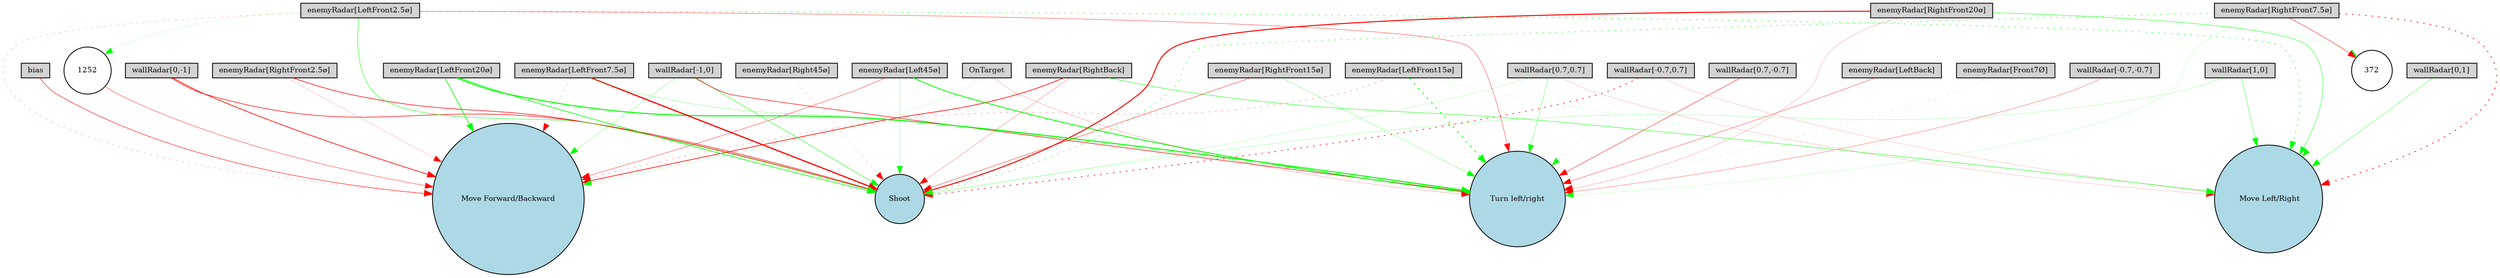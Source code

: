 digraph {
	node [fontsize=9 height=0.2 shape=circle width=0.2]
	"wallRadar[1,0]" [fillcolor=lightgray shape=box style=filled]
	"wallRadar[0,1]" [fillcolor=lightgray shape=box style=filled]
	"wallRadar[-1,0]" [fillcolor=lightgray shape=box style=filled]
	"wallRadar[0,-1]" [fillcolor=lightgray shape=box style=filled]
	"wallRadar[0.7,0.7]" [fillcolor=lightgray shape=box style=filled]
	"wallRadar[-0.7,0.7]" [fillcolor=lightgray shape=box style=filled]
	"wallRadar[-0.7,-0.7]" [fillcolor=lightgray shape=box style=filled]
	"wallRadar[0.7,-0.7]" [fillcolor=lightgray shape=box style=filled]
	"enemyRadar[RightBack]" [fillcolor=lightgray shape=box style=filled]
	"enemyRadar[LeftBack]" [fillcolor=lightgray shape=box style=filled]
	"enemyRadar[Right45ø]" [fillcolor=lightgray shape=box style=filled]
	"enemyRadar[Left45ø]" [fillcolor=lightgray shape=box style=filled]
	"enemyRadar[RightFront20ø]" [fillcolor=lightgray shape=box style=filled]
	"enemyRadar[LeftFront20ø]" [fillcolor=lightgray shape=box style=filled]
	"enemyRadar[RightFront15ø]" [fillcolor=lightgray shape=box style=filled]
	"enemyRadar[LeftFront15ø]" [fillcolor=lightgray shape=box style=filled]
	"enemyRadar[RightFront7.5ø]" [fillcolor=lightgray shape=box style=filled]
	"enemyRadar[LeftFront7.5ø]" [fillcolor=lightgray shape=box style=filled]
	"enemyRadar[RightFront2.5ø]" [fillcolor=lightgray shape=box style=filled]
	"enemyRadar[LeftFront2.5ø]" [fillcolor=lightgray shape=box style=filled]
	"enemyRadar[Front7Ø]" [fillcolor=lightgray shape=box style=filled]
	OnTarget [fillcolor=lightgray shape=box style=filled]
	bias [fillcolor=lightgray shape=box style=filled]
	Shoot [fillcolor=lightblue style=filled]
	"Move Forward/Backward" [fillcolor=lightblue style=filled]
	" Move Left/Right" [fillcolor=lightblue style=filled]
	"Turn left/right" [fillcolor=lightblue style=filled]
	1252 [fillcolor=white style=filled]
	372 [fillcolor=white style=filled]
	"wallRadar[0,-1]" -> "Move Forward/Backward" [color=red penwidth=0.8188247441859832 style=solid]
	"enemyRadar[LeftFront20ø]" -> "Move Forward/Backward" [color=green penwidth=0.7711819836303545 style=solid]
	"enemyRadar[RightFront15ø]" -> Shoot [color=red penwidth=0.4160709498723676 style=solid]
	"enemyRadar[RightBack]" -> " Move Left/Right" [color=green penwidth=0.4953396799256248 style=solid]
	"enemyRadar[LeftFront7.5ø]" -> Shoot [color=red penwidth=1.4421308148957142 style=solid]
	"enemyRadar[LeftFront2.5ø]" -> "Move Forward/Backward" [color=red penwidth=0.2252307949732437 style=dotted]
	"enemyRadar[RightFront20ø]" -> " Move Left/Right" [color=green penwidth=0.4410672559830676 style=solid]
	"enemyRadar[RightFront2.5ø]" -> Shoot [color=red penwidth=0.7152306046232475 style=solid]
	"enemyRadar[Front7Ø]" -> "Turn left/right" [color=red penwidth=0.13602858084682828 style=dotted]
	"enemyRadar[RightFront7.5ø]" -> "Turn left/right" [color=green penwidth=0.12507440377206788 style=solid]
	bias -> "Move Forward/Backward" [color=red penwidth=0.541366913620396 style=solid]
	"enemyRadar[RightFront7.5ø]" -> " Move Left/Right" [color=red penwidth=0.7982751290533138 style=dotted]
	"wallRadar[1,0]" -> Shoot [color=green penwidth=0.18017367106313142 style=solid]
	"enemyRadar[LeftFront15ø]" -> "Move Forward/Backward" [color=red penwidth=0.3000229032139141 style=dotted]
	"enemyRadar[Left45ø]" -> "Turn left/right" [color=green penwidth=1.035555928118918 style=solid]
	OnTarget -> "Move Forward/Backward" [color=green penwidth=0.10125126587653814 style=solid]
	"wallRadar[0,1]" -> " Move Left/Right" [color=green penwidth=0.32705570333156203 style=solid]
	"enemyRadar[RightFront7.5ø]" -> Shoot [color=green penwidth=0.5229688598257034 style=dotted]
	"enemyRadar[LeftFront20ø]" -> "Turn left/right" [color=green penwidth=1.250606775160776 style=solid]
	"enemyRadar[RightFront15ø]" -> "Turn left/right" [color=green penwidth=0.24475355085926837 style=solid]
	"enemyRadar[LeftFront20ø]" -> Shoot [color=green penwidth=0.7667305768360763 style=solid]
	"enemyRadar[LeftFront2.5ø]" -> "Turn left/right" [color=red penwidth=0.3798639627787621 style=solid]
	"wallRadar[-1,0]" -> Shoot [color=green penwidth=0.4880023537615561 style=solid]
	"enemyRadar[LeftFront15ø]" -> "Turn left/right" [color=green penwidth=1.1133244775476925 style=dotted]
	"enemyRadar[Left45ø]" -> Shoot [color=green penwidth=0.20769306129368326 style=solid]
	"wallRadar[-0.7,0.7]" -> " Move Left/Right" [color=red penwidth=0.13420512088729453 style=solid]
	"enemyRadar[Right45ø]" -> Shoot [color=red penwidth=0.1649496077763947 style=dotted]
	"enemyRadar[RightFront2.5ø]" -> "Move Forward/Backward" [color=red penwidth=0.1421349672115071 style=solid]
	"enemyRadar[LeftFront2.5ø]" -> " Move Left/Right" [color=green penwidth=0.5643936564794185 style=dotted]
	"enemyRadar[RightBack]" -> Shoot [color=red penwidth=0.22962174173012065 style=solid]
	"enemyRadar[RightFront20ø]" -> Shoot [color=red penwidth=1.2063680949115465 style=solid]
	"wallRadar[0.7,0.7]" -> "Turn left/right" [color=green penwidth=0.3140863120283377 style=solid]
	"wallRadar[0.7,0.7]" -> Shoot [color=green penwidth=0.14627012895749247 style=solid]
	"enemyRadar[Left45ø]" -> "Move Forward/Backward" [color=red penwidth=0.3793662097789211 style=solid]
	"enemyRadar[LeftFront7.5ø]" -> "Move Forward/Backward" [color=red penwidth=0.2520688271594411 style=dotted]
	"wallRadar[-0.7,-0.7]" -> "Turn left/right" [color=red penwidth=0.2882101488757304 style=solid]
	"wallRadar[-1,0]" -> "Move Forward/Backward" [color=green penwidth=0.22842602067485804 style=solid]
	"enemyRadar[RightBack]" -> "Move Forward/Backward" [color=red penwidth=0.7922009334827635 style=solid]
	"wallRadar[-0.7,0.7]" -> Shoot [color=red penwidth=0.7611154386128455 style=dotted]
	"wallRadar[1,0]" -> " Move Left/Right" [color=green penwidth=0.3573809605625028 style=solid]
	"wallRadar[-1,0]" -> "Turn left/right" [color=red penwidth=0.6421743700810302 style=solid]
	"wallRadar[-0.7,0.7]" -> "Turn left/right" [color=green penwidth=0.19199783362729717 style=dotted]
	"wallRadar[0.7,-0.7]" -> "Turn left/right" [color=red penwidth=0.45527732236675633 style=solid]
	OnTarget -> "Turn left/right" [color=red penwidth=0.1929703460398194 style=solid]
	"wallRadar[0,-1]" -> Shoot [color=red penwidth=0.6812101888853805 style=solid]
	"enemyRadar[LeftFront7.5ø]" -> "Turn left/right" [color=green penwidth=0.22939356167080344 style=solid]
	"enemyRadar[LeftFront2.5ø]" -> Shoot [color=green penwidth=0.49401595663119624 style=solid]
	"enemyRadar[LeftBack]" -> "Turn left/right" [color=red penwidth=0.34089662197159193 style=solid]
	"enemyRadar[LeftFront15ø]" -> " Move Left/Right" [color=green penwidth=0.21709569765320363 style=dotted]
	"wallRadar[0.7,0.7]" -> " Move Left/Right" [color=red penwidth=0.14120881689766407 style=solid]
	"enemyRadar[RightFront7.5ø]" -> 372 [color=red penwidth=0.44314579981815794 style=solid]
	372 -> " Move Left/Right" [color=green penwidth=0.13395280858016734 style=dotted]
	"enemyRadar[RightFront20ø]" -> "Turn left/right" [color=red penwidth=0.17171841311662517 style=solid]
	"enemyRadar[RightFront20ø]" -> 372 [color=green penwidth=0.10836310979600977 style=solid]
	"enemyRadar[LeftFront2.5ø]" -> 1252 [color=green penwidth=0.10370694322444918 style=solid]
	1252 -> "Move Forward/Backward" [color=red penwidth=0.3965242654157658 style=solid]
}
